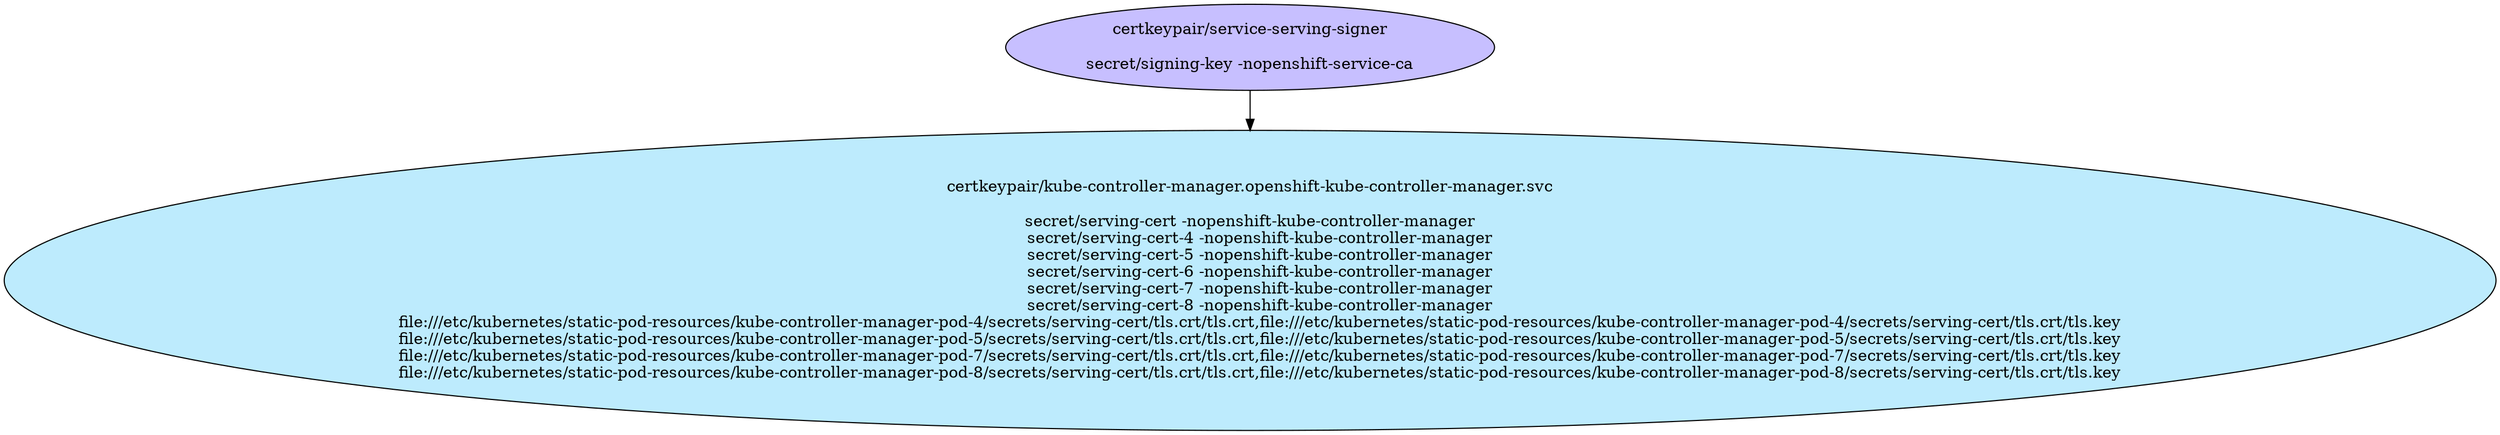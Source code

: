 digraph "Local Certificate" {
  // Node definitions.
  1 [
    label="certkeypair/service-serving-signer\n\nsecret/signing-key -nopenshift-service-ca\n"
    style=filled
    fillcolor="#c7bfff"
  ];
  21 [
    label="certkeypair/kube-controller-manager.openshift-kube-controller-manager.svc\n\nsecret/serving-cert -nopenshift-kube-controller-manager\n    secret/serving-cert-4 -nopenshift-kube-controller-manager\n    secret/serving-cert-5 -nopenshift-kube-controller-manager\n    secret/serving-cert-6 -nopenshift-kube-controller-manager\n    secret/serving-cert-7 -nopenshift-kube-controller-manager\n    secret/serving-cert-8 -nopenshift-kube-controller-manager\n    file:///etc/kubernetes/static-pod-resources/kube-controller-manager-pod-4/secrets/serving-cert/tls.crt/tls.crt,file:///etc/kubernetes/static-pod-resources/kube-controller-manager-pod-4/secrets/serving-cert/tls.crt/tls.key\n    file:///etc/kubernetes/static-pod-resources/kube-controller-manager-pod-5/secrets/serving-cert/tls.crt/tls.crt,file:///etc/kubernetes/static-pod-resources/kube-controller-manager-pod-5/secrets/serving-cert/tls.crt/tls.key\n    file:///etc/kubernetes/static-pod-resources/kube-controller-manager-pod-7/secrets/serving-cert/tls.crt/tls.crt,file:///etc/kubernetes/static-pod-resources/kube-controller-manager-pod-7/secrets/serving-cert/tls.crt/tls.key\n    file:///etc/kubernetes/static-pod-resources/kube-controller-manager-pod-8/secrets/serving-cert/tls.crt/tls.crt,file:///etc/kubernetes/static-pod-resources/kube-controller-manager-pod-8/secrets/serving-cert/tls.crt/tls.key\n"
    style=filled
    fillcolor="#bdebfd"
  ];

  // Edge definitions.
  1 -> 21;
}